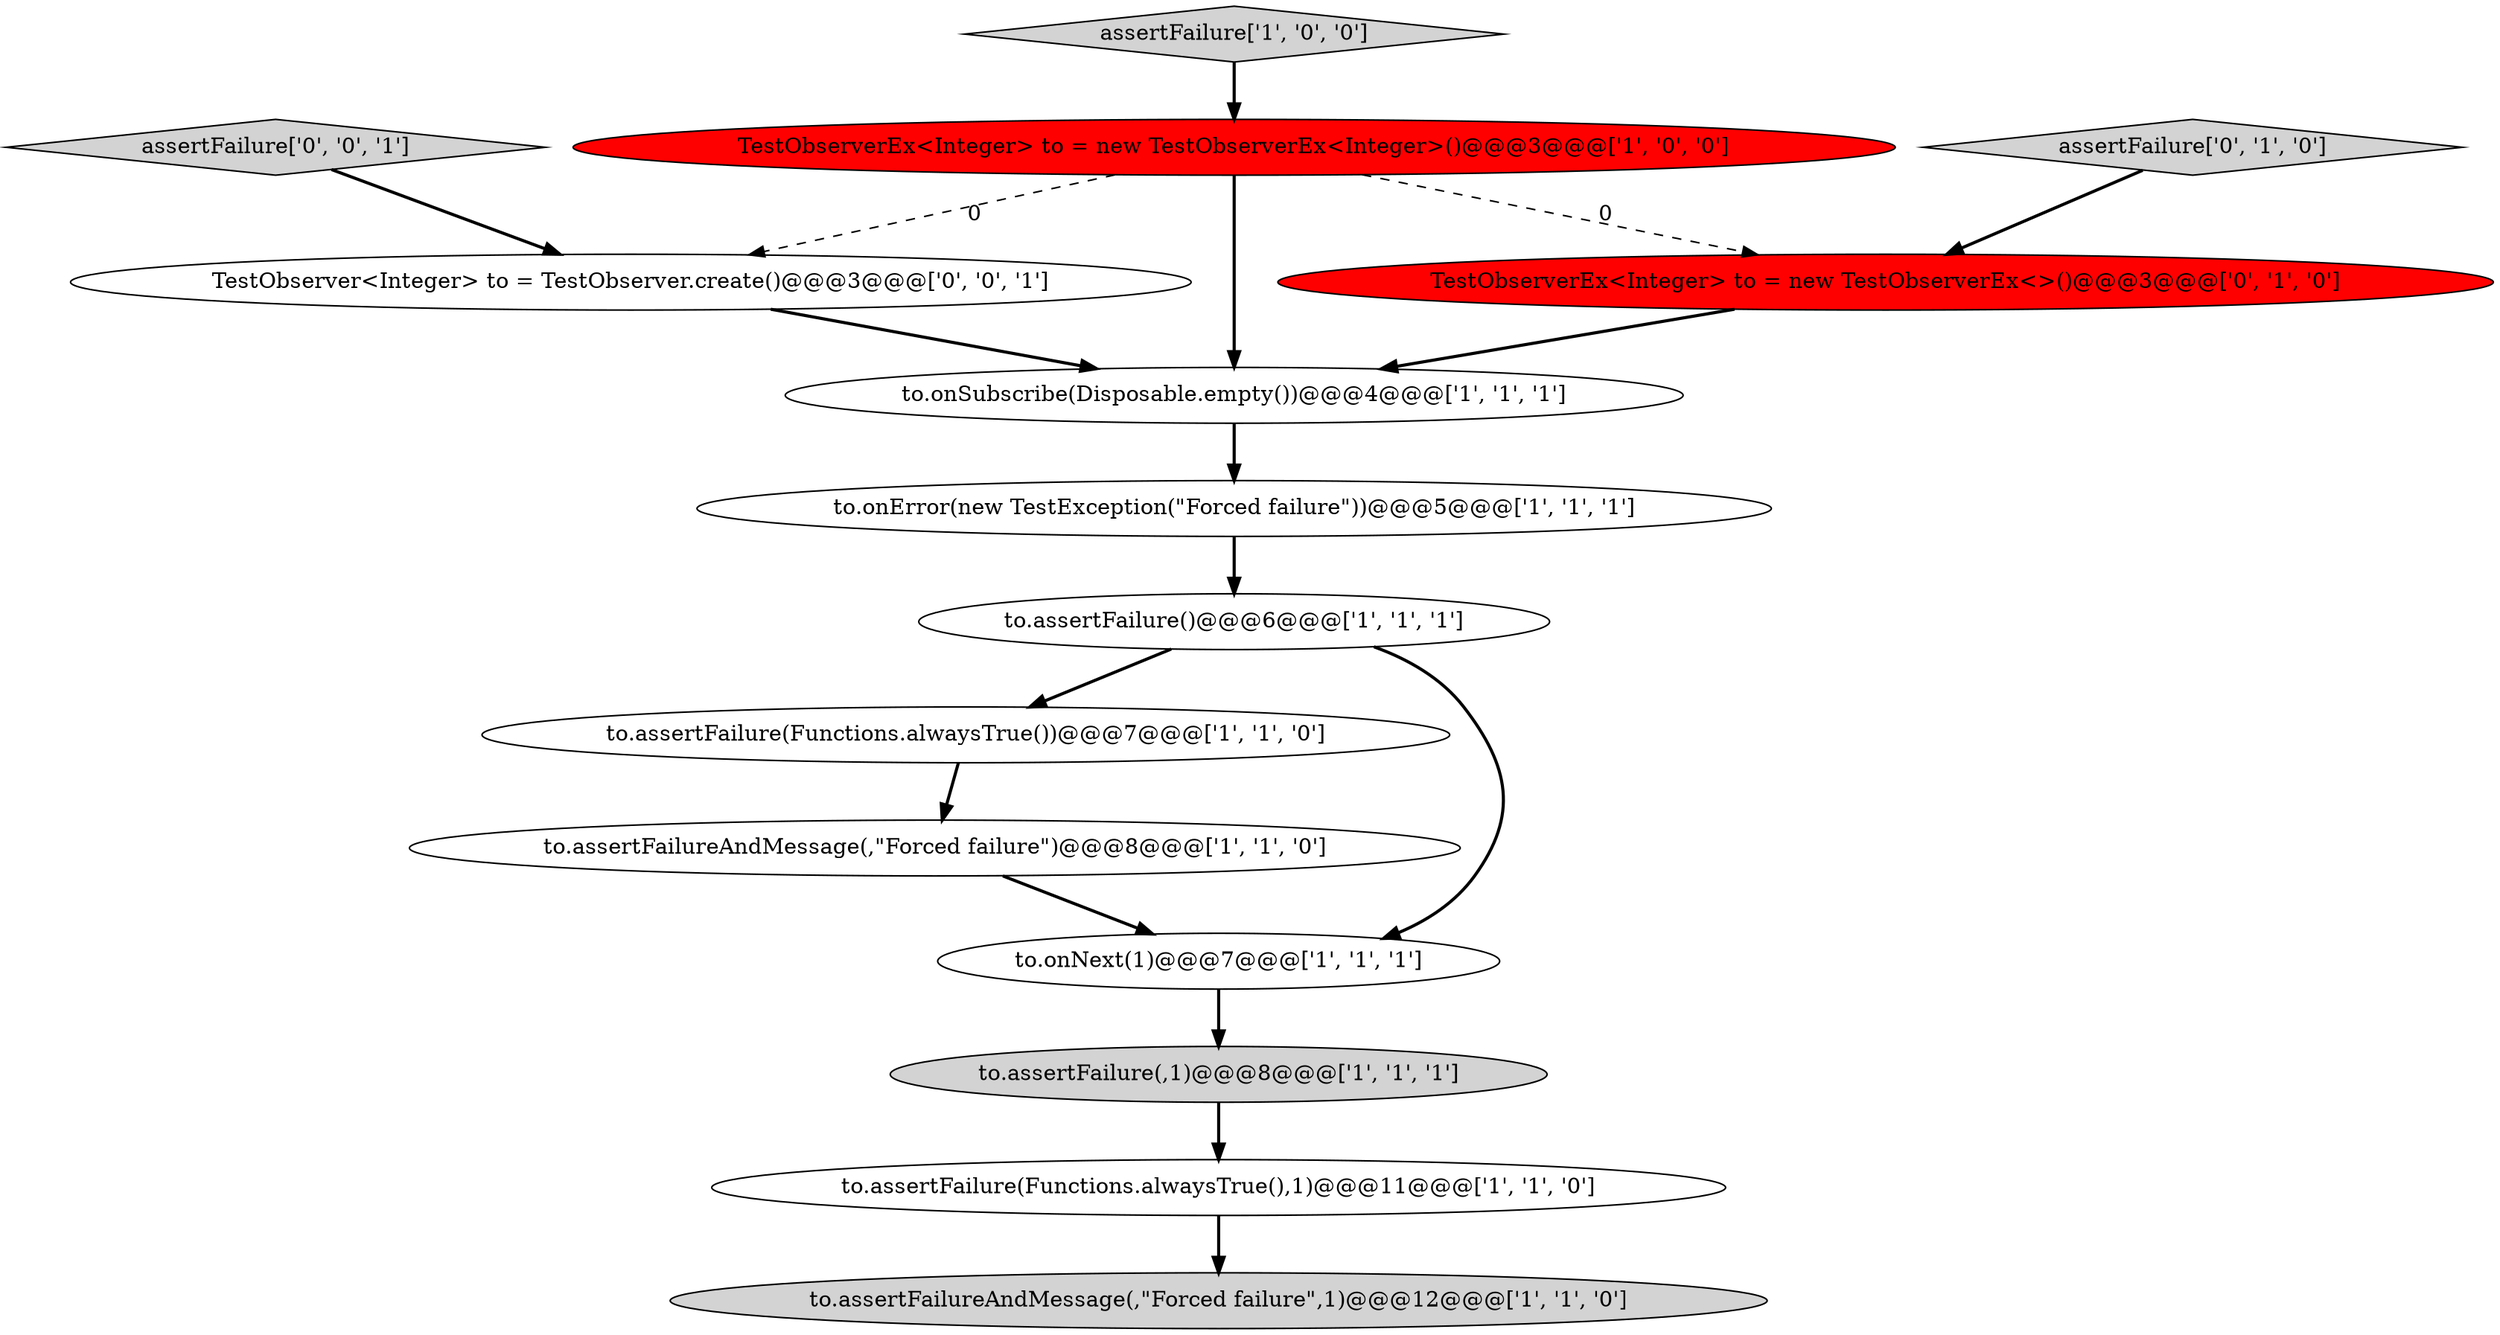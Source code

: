digraph {
8 [style = filled, label = "to.assertFailureAndMessage(,\"Forced failure\",1)@@@12@@@['1', '1', '0']", fillcolor = lightgray, shape = ellipse image = "AAA0AAABBB1BBB"];
3 [style = filled, label = "to.assertFailure()@@@6@@@['1', '1', '1']", fillcolor = white, shape = ellipse image = "AAA0AAABBB1BBB"];
2 [style = filled, label = "to.onError(new TestException(\"Forced failure\"))@@@5@@@['1', '1', '1']", fillcolor = white, shape = ellipse image = "AAA0AAABBB1BBB"];
12 [style = filled, label = "assertFailure['0', '1', '0']", fillcolor = lightgray, shape = diamond image = "AAA0AAABBB2BBB"];
13 [style = filled, label = "TestObserver<Integer> to = TestObserver.create()@@@3@@@['0', '0', '1']", fillcolor = white, shape = ellipse image = "AAA0AAABBB3BBB"];
14 [style = filled, label = "assertFailure['0', '0', '1']", fillcolor = lightgray, shape = diamond image = "AAA0AAABBB3BBB"];
10 [style = filled, label = "to.onSubscribe(Disposable.empty())@@@4@@@['1', '1', '1']", fillcolor = white, shape = ellipse image = "AAA0AAABBB1BBB"];
11 [style = filled, label = "TestObserverEx<Integer> to = new TestObserverEx<>()@@@3@@@['0', '1', '0']", fillcolor = red, shape = ellipse image = "AAA1AAABBB2BBB"];
1 [style = filled, label = "assertFailure['1', '0', '0']", fillcolor = lightgray, shape = diamond image = "AAA0AAABBB1BBB"];
5 [style = filled, label = "to.assertFailure(Functions.alwaysTrue())@@@7@@@['1', '1', '0']", fillcolor = white, shape = ellipse image = "AAA0AAABBB1BBB"];
7 [style = filled, label = "to.assertFailureAndMessage(,\"Forced failure\")@@@8@@@['1', '1', '0']", fillcolor = white, shape = ellipse image = "AAA0AAABBB1BBB"];
4 [style = filled, label = "to.assertFailure(,1)@@@8@@@['1', '1', '1']", fillcolor = lightgray, shape = ellipse image = "AAA0AAABBB1BBB"];
0 [style = filled, label = "to.onNext(1)@@@7@@@['1', '1', '1']", fillcolor = white, shape = ellipse image = "AAA0AAABBB1BBB"];
9 [style = filled, label = "TestObserverEx<Integer> to = new TestObserverEx<Integer>()@@@3@@@['1', '0', '0']", fillcolor = red, shape = ellipse image = "AAA1AAABBB1BBB"];
6 [style = filled, label = "to.assertFailure(Functions.alwaysTrue(),1)@@@11@@@['1', '1', '0']", fillcolor = white, shape = ellipse image = "AAA0AAABBB1BBB"];
6->8 [style = bold, label=""];
13->10 [style = bold, label=""];
5->7 [style = bold, label=""];
3->0 [style = bold, label=""];
9->11 [style = dashed, label="0"];
10->2 [style = bold, label=""];
3->5 [style = bold, label=""];
7->0 [style = bold, label=""];
14->13 [style = bold, label=""];
9->10 [style = bold, label=""];
0->4 [style = bold, label=""];
4->6 [style = bold, label=""];
11->10 [style = bold, label=""];
1->9 [style = bold, label=""];
2->3 [style = bold, label=""];
9->13 [style = dashed, label="0"];
12->11 [style = bold, label=""];
}
